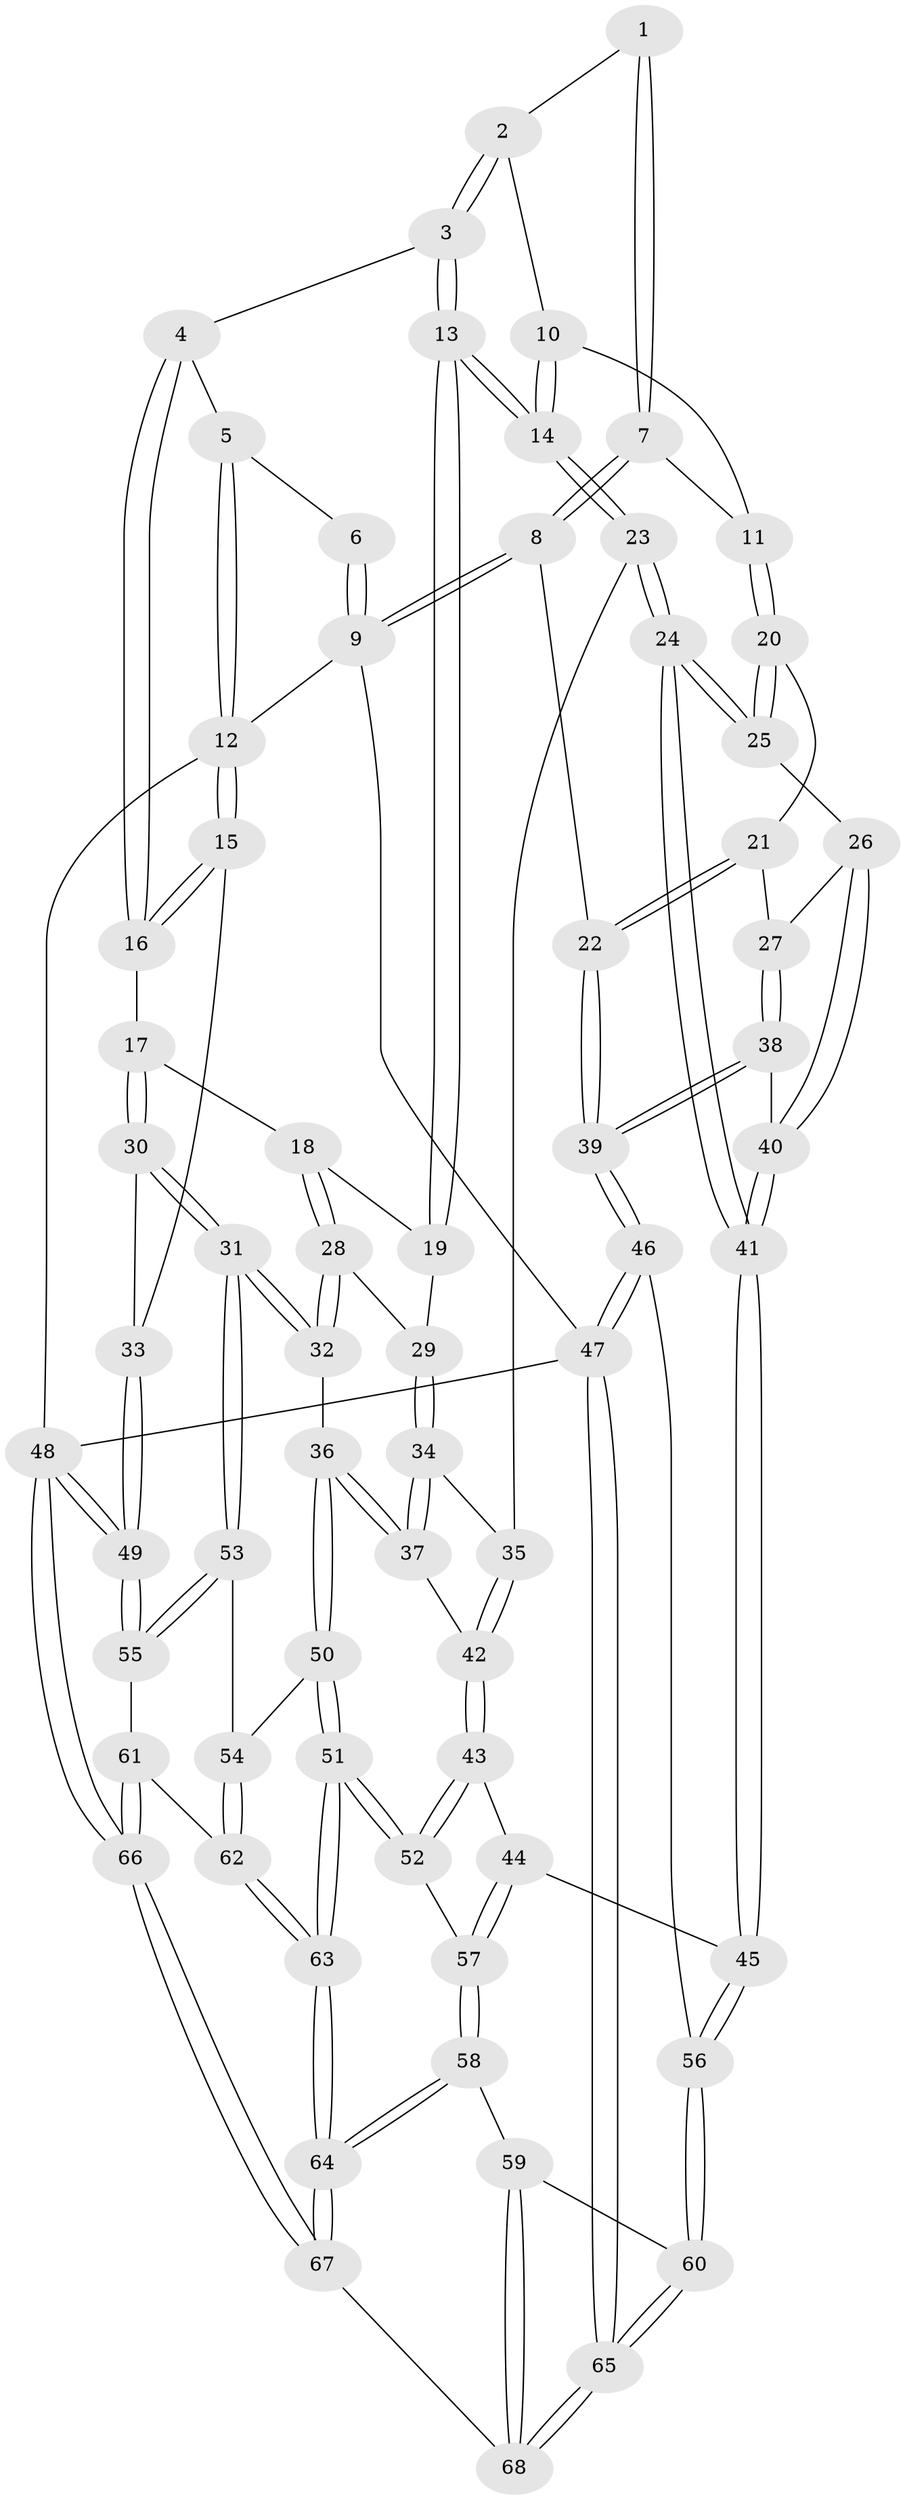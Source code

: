 // coarse degree distribution, {4: 0.29411764705882354, 3: 0.14705882352941177, 2: 0.058823529411764705, 6: 0.058823529411764705, 5: 0.38235294117647056, 7: 0.029411764705882353, 9: 0.029411764705882353}
// Generated by graph-tools (version 1.1) at 2025/07/03/04/25 22:07:06]
// undirected, 68 vertices, 167 edges
graph export_dot {
graph [start="1"]
  node [color=gray90,style=filled];
  1 [pos="+0.2621117611097046+0.08151368986642388"];
  2 [pos="+0.3442382572944995+0.06847098778624405"];
  3 [pos="+0.5481815763227864+0.004808397973487358"];
  4 [pos="+0.5726423969729234+0"];
  5 [pos="+0.5783582950259002+0"];
  6 [pos="+0.05181168500337059+0"];
  7 [pos="+0.2167770850028485+0.1546253483179"];
  8 [pos="+0+0"];
  9 [pos="+0+0"];
  10 [pos="+0.3276090341578059+0.16686487525618748"];
  11 [pos="+0.2235763064924062+0.1811785459195891"];
  12 [pos="+1+0"];
  13 [pos="+0.5433616922865342+0.22965719713651886"];
  14 [pos="+0.5347095346028753+0.24061701154118356"];
  15 [pos="+1+0.16981528475381635"];
  16 [pos="+0.9438671263843486+0.2166628707523907"];
  17 [pos="+0.8612669084571202+0.2655550629666418"];
  18 [pos="+0.7939015416290168+0.27963730159977673"];
  19 [pos="+0.5955053279755076+0.24578667089699383"];
  20 [pos="+0.22368945205044255+0.18939227018518026"];
  21 [pos="+0.15491285337553298+0.29041879798346437"];
  22 [pos="+0+0.1312586532094461"];
  23 [pos="+0.4951058237899855+0.30409239798123455"];
  24 [pos="+0.47204952075982154+0.31929989908427786"];
  25 [pos="+0.3773836461941857+0.3020043189883892"];
  26 [pos="+0.19325258086562358+0.3645334280701643"];
  27 [pos="+0.1724974145217348+0.3552661447596183"];
  28 [pos="+0.7604493960697509+0.38029695339094644"];
  29 [pos="+0.7017413244828458+0.41236752787292524"];
  30 [pos="+0.8446086081100636+0.5314776323132689"];
  31 [pos="+0.8444618804077736+0.531654014854422"];
  32 [pos="+0.7842243317055982+0.5240880874302861"];
  33 [pos="+1+0.36696966145552967"];
  34 [pos="+0.6735333064744466+0.5142132351814803"];
  35 [pos="+0.5385306439328257+0.3656532107822086"];
  36 [pos="+0.7111795080382602+0.5379505630547256"];
  37 [pos="+0.6748635448208038+0.5170605707600918"];
  38 [pos="+0.04668136303891027+0.46885963575481265"];
  39 [pos="+0+0.5474988542424666"];
  40 [pos="+0.3100303549838811+0.5376600797787697"];
  41 [pos="+0.3502520118717473+0.5730975920692213"];
  42 [pos="+0.5549701666382912+0.576710365002114"];
  43 [pos="+0.4924066767726+0.6276877047420072"];
  44 [pos="+0.35586022075206625+0.5839492860478658"];
  45 [pos="+0.35105693340119437+0.5818512995320898"];
  46 [pos="+0+0.6412485432475201"];
  47 [pos="+0+1"];
  48 [pos="+1+1"];
  49 [pos="+1+0.8115703894590318"];
  50 [pos="+0.6864169856235066+0.6968755435346001"];
  51 [pos="+0.6185420629398267+0.771795469165652"];
  52 [pos="+0.5728794826381507+0.7264680086010564"];
  53 [pos="+0.9011613544874433+0.6638937960822983"];
  54 [pos="+0.8379023312457395+0.6933615519344462"];
  55 [pos="+1+0.7852975822275213"];
  56 [pos="+0.2568346780908815+0.6872505641786057"];
  57 [pos="+0.4389958589866412+0.7701798862398536"];
  58 [pos="+0.4196327679994835+0.8699038815363309"];
  59 [pos="+0.3540720413026388+0.8526308123527618"];
  60 [pos="+0.27534697025532073+0.8172404525245704"];
  61 [pos="+0.840919645109574+0.8660604213669512"];
  62 [pos="+0.7738238397886398+0.844654794936252"];
  63 [pos="+0.6250258374381573+0.8557897267731405"];
  64 [pos="+0.5782778819807024+0.9524874841753872"];
  65 [pos="+0+1"];
  66 [pos="+0.8238299564133948+1"];
  67 [pos="+0.5885359839932703+1"];
  68 [pos="+0.3377661260064572+1"];
  1 -- 2;
  1 -- 7;
  1 -- 7;
  2 -- 3;
  2 -- 3;
  2 -- 10;
  3 -- 4;
  3 -- 13;
  3 -- 13;
  4 -- 5;
  4 -- 16;
  4 -- 16;
  5 -- 6;
  5 -- 12;
  5 -- 12;
  6 -- 9;
  6 -- 9;
  7 -- 8;
  7 -- 8;
  7 -- 11;
  8 -- 9;
  8 -- 9;
  8 -- 22;
  9 -- 12;
  9 -- 47;
  10 -- 11;
  10 -- 14;
  10 -- 14;
  11 -- 20;
  11 -- 20;
  12 -- 15;
  12 -- 15;
  12 -- 48;
  13 -- 14;
  13 -- 14;
  13 -- 19;
  13 -- 19;
  14 -- 23;
  14 -- 23;
  15 -- 16;
  15 -- 16;
  15 -- 33;
  16 -- 17;
  17 -- 18;
  17 -- 30;
  17 -- 30;
  18 -- 19;
  18 -- 28;
  18 -- 28;
  19 -- 29;
  20 -- 21;
  20 -- 25;
  20 -- 25;
  21 -- 22;
  21 -- 22;
  21 -- 27;
  22 -- 39;
  22 -- 39;
  23 -- 24;
  23 -- 24;
  23 -- 35;
  24 -- 25;
  24 -- 25;
  24 -- 41;
  24 -- 41;
  25 -- 26;
  26 -- 27;
  26 -- 40;
  26 -- 40;
  27 -- 38;
  27 -- 38;
  28 -- 29;
  28 -- 32;
  28 -- 32;
  29 -- 34;
  29 -- 34;
  30 -- 31;
  30 -- 31;
  30 -- 33;
  31 -- 32;
  31 -- 32;
  31 -- 53;
  31 -- 53;
  32 -- 36;
  33 -- 49;
  33 -- 49;
  34 -- 35;
  34 -- 37;
  34 -- 37;
  35 -- 42;
  35 -- 42;
  36 -- 37;
  36 -- 37;
  36 -- 50;
  36 -- 50;
  37 -- 42;
  38 -- 39;
  38 -- 39;
  38 -- 40;
  39 -- 46;
  39 -- 46;
  40 -- 41;
  40 -- 41;
  41 -- 45;
  41 -- 45;
  42 -- 43;
  42 -- 43;
  43 -- 44;
  43 -- 52;
  43 -- 52;
  44 -- 45;
  44 -- 57;
  44 -- 57;
  45 -- 56;
  45 -- 56;
  46 -- 47;
  46 -- 47;
  46 -- 56;
  47 -- 65;
  47 -- 65;
  47 -- 48;
  48 -- 49;
  48 -- 49;
  48 -- 66;
  48 -- 66;
  49 -- 55;
  49 -- 55;
  50 -- 51;
  50 -- 51;
  50 -- 54;
  51 -- 52;
  51 -- 52;
  51 -- 63;
  51 -- 63;
  52 -- 57;
  53 -- 54;
  53 -- 55;
  53 -- 55;
  54 -- 62;
  54 -- 62;
  55 -- 61;
  56 -- 60;
  56 -- 60;
  57 -- 58;
  57 -- 58;
  58 -- 59;
  58 -- 64;
  58 -- 64;
  59 -- 60;
  59 -- 68;
  59 -- 68;
  60 -- 65;
  60 -- 65;
  61 -- 62;
  61 -- 66;
  61 -- 66;
  62 -- 63;
  62 -- 63;
  63 -- 64;
  63 -- 64;
  64 -- 67;
  64 -- 67;
  65 -- 68;
  65 -- 68;
  66 -- 67;
  66 -- 67;
  67 -- 68;
}
